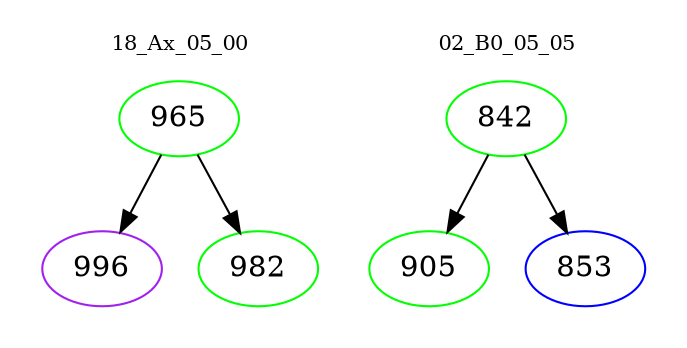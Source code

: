 digraph{
subgraph cluster_0 {
color = white
label = "18_Ax_05_00";
fontsize=10;
T0_965 [label="965", color="green"]
T0_965 -> T0_996 [color="black"]
T0_996 [label="996", color="purple"]
T0_965 -> T0_982 [color="black"]
T0_982 [label="982", color="green"]
}
subgraph cluster_1 {
color = white
label = "02_B0_05_05";
fontsize=10;
T1_842 [label="842", color="green"]
T1_842 -> T1_905 [color="black"]
T1_905 [label="905", color="green"]
T1_842 -> T1_853 [color="black"]
T1_853 [label="853", color="blue"]
}
}
